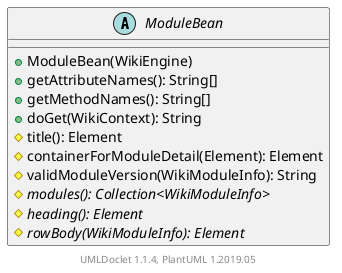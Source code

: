 @startuml

    abstract class ModuleBean [[ModuleBean.html]] {
        +ModuleBean(WikiEngine)
        +getAttributeNames(): String[]
        +getMethodNames(): String[]
        +doGet(WikiContext): String
        #title(): Element
        #containerForModuleDetail(Element): Element
        #validModuleVersion(WikiModuleInfo): String
        {abstract} #modules(): Collection<WikiModuleInfo>
        {abstract} #heading(): Element
        {abstract} #rowBody(WikiModuleInfo): Element
    }


    center footer UMLDoclet 1.1.4, PlantUML 1.2019.05
@enduml
